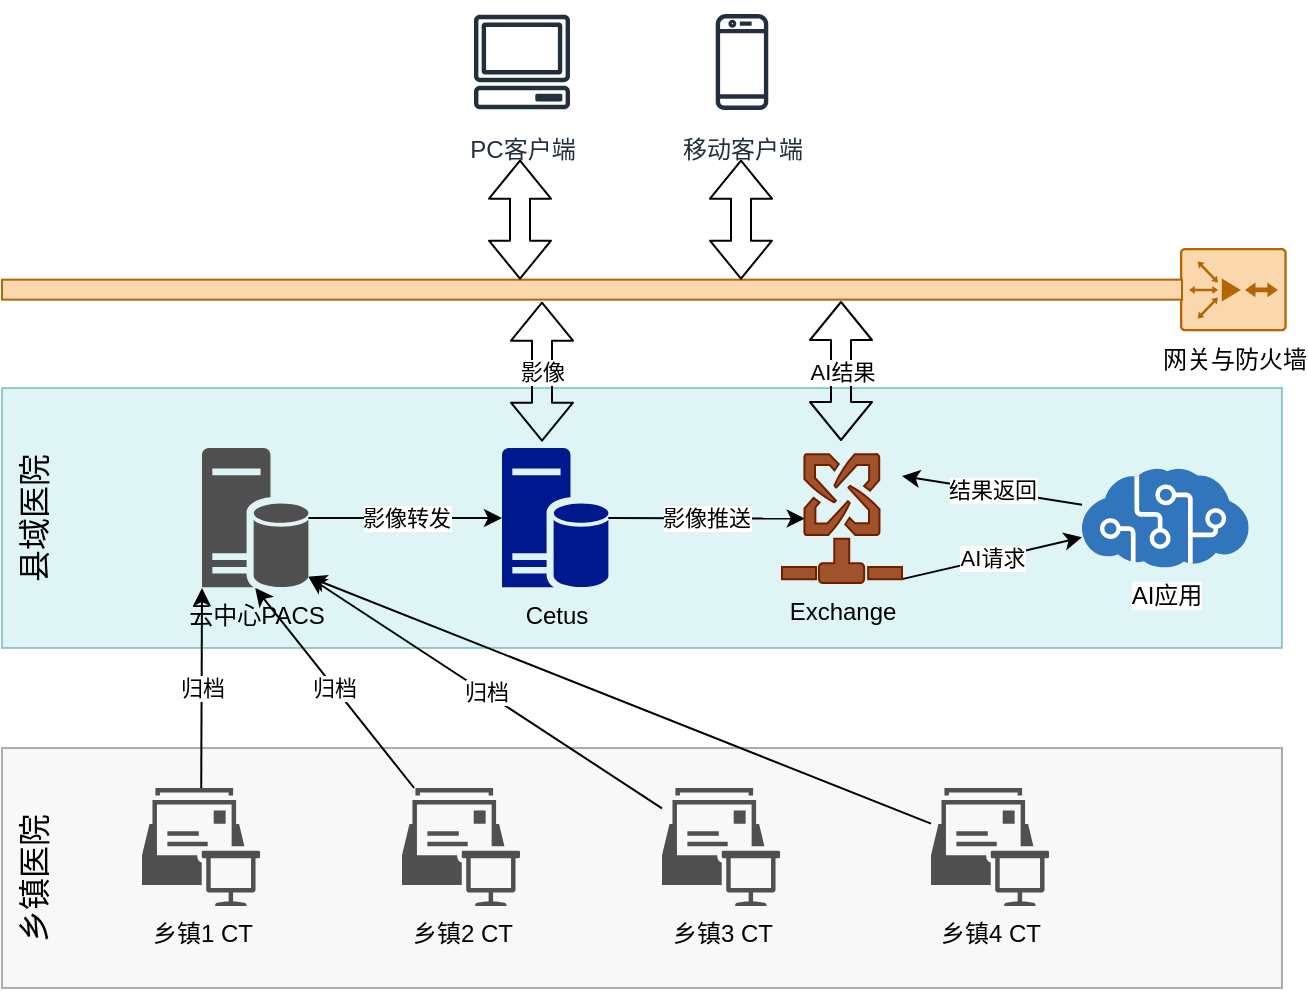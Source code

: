 <mxfile version="13.9.9" type="device"><diagram id="_Z6i35YRpneqdKwIMBIl" name="第 1 页"><mxGraphModel dx="852" dy="494" grid="1" gridSize="10" guides="1" tooltips="1" connect="1" arrows="1" fold="1" page="1" pageScale="1" pageWidth="1169" pageHeight="827" math="0" shadow="0"><root><mxCell id="0"/><mxCell id="1" parent="0"/><mxCell id="64IkM5hIvSufBhy6i66T-36" value="" style="rounded=0;whiteSpace=wrap;html=1;opacity=40;fillColor=#eeeeee;strokeColor=#36393d;" vertex="1" parent="1"><mxGeometry x="120" y="430" width="640" height="120" as="geometry"/></mxCell><mxCell id="64IkM5hIvSufBhy6i66T-35" value="" style="rounded=0;whiteSpace=wrap;html=1;fillColor=#b0e3e6;strokeColor=#0e8088;opacity=40;" vertex="1" parent="1"><mxGeometry x="120" y="250" width="640" height="130" as="geometry"/></mxCell><mxCell id="64IkM5hIvSufBhy6i66T-9" value="归档" style="rounded=0;orthogonalLoop=1;jettySize=auto;html=1;entryX=0;entryY=1;entryDx=0;entryDy=0;entryPerimeter=0;" edge="1" parent="1" source="64IkM5hIvSufBhy6i66T-2" target="64IkM5hIvSufBhy6i66T-5"><mxGeometry relative="1" as="geometry"/></mxCell><mxCell id="64IkM5hIvSufBhy6i66T-2" value="乡镇1 CT" style="pointerEvents=1;shadow=0;dashed=0;html=1;strokeColor=none;fillColor=#505050;labelPosition=center;verticalLabelPosition=bottom;verticalAlign=top;outlineConnect=0;align=center;shape=mxgraph.office.communications.equipment_mailbox;" vertex="1" parent="1"><mxGeometry x="190" y="450" width="59" height="59" as="geometry"/></mxCell><mxCell id="64IkM5hIvSufBhy6i66T-10" value="归档" style="rounded=0;orthogonalLoop=1;jettySize=auto;html=1;entryX=0.5;entryY=1;entryDx=0;entryDy=0;entryPerimeter=0;" edge="1" parent="1" source="64IkM5hIvSufBhy6i66T-3" target="64IkM5hIvSufBhy6i66T-5"><mxGeometry relative="1" as="geometry"/></mxCell><mxCell id="64IkM5hIvSufBhy6i66T-3" value="乡镇2 CT" style="pointerEvents=1;shadow=0;dashed=0;html=1;strokeColor=none;fillColor=#505050;labelPosition=center;verticalLabelPosition=bottom;verticalAlign=top;outlineConnect=0;align=center;shape=mxgraph.office.communications.equipment_mailbox;" vertex="1" parent="1"><mxGeometry x="320" y="450" width="59" height="59" as="geometry"/></mxCell><mxCell id="64IkM5hIvSufBhy6i66T-11" value="归档" style="edgeStyle=none;rounded=0;orthogonalLoop=1;jettySize=auto;html=1;entryX=1;entryY=0.92;entryDx=0;entryDy=0;entryPerimeter=0;" edge="1" parent="1" source="64IkM5hIvSufBhy6i66T-4" target="64IkM5hIvSufBhy6i66T-5"><mxGeometry relative="1" as="geometry"/></mxCell><mxCell id="64IkM5hIvSufBhy6i66T-4" value="乡镇3 CT" style="pointerEvents=1;shadow=0;dashed=0;html=1;strokeColor=none;fillColor=#505050;labelPosition=center;verticalLabelPosition=bottom;verticalAlign=top;outlineConnect=0;align=center;shape=mxgraph.office.communications.equipment_mailbox;" vertex="1" parent="1"><mxGeometry x="450" y="450" width="59" height="59" as="geometry"/></mxCell><mxCell id="64IkM5hIvSufBhy6i66T-12" value="影像转发" style="edgeStyle=none;rounded=0;orthogonalLoop=1;jettySize=auto;html=1;exitX=1;exitY=0.5;exitDx=0;exitDy=0;exitPerimeter=0;entryX=0;entryY=0.5;entryDx=0;entryDy=0;entryPerimeter=0;" edge="1" parent="1" source="64IkM5hIvSufBhy6i66T-5" target="64IkM5hIvSufBhy6i66T-6"><mxGeometry relative="1" as="geometry"/></mxCell><mxCell id="64IkM5hIvSufBhy6i66T-5" value="云中心PACS" style="aspect=fixed;pointerEvents=1;shadow=0;dashed=0;html=1;strokeColor=none;labelPosition=center;verticalLabelPosition=bottom;verticalAlign=top;align=center;shape=mxgraph.mscae.enterprise.database_server;fillColor=#505050;labelBackgroundColor=none;" vertex="1" parent="1"><mxGeometry x="220" y="280" width="53.2" height="70" as="geometry"/></mxCell><mxCell id="64IkM5hIvSufBhy6i66T-13" value="影像推送" style="edgeStyle=none;rounded=0;orthogonalLoop=1;jettySize=auto;html=1;exitX=1;exitY=0.5;exitDx=0;exitDy=0;exitPerimeter=0;entryX=0.19;entryY=0.5;entryDx=0;entryDy=0;entryPerimeter=0;" edge="1" parent="1" source="64IkM5hIvSufBhy6i66T-6" target="64IkM5hIvSufBhy6i66T-7"><mxGeometry relative="1" as="geometry"/></mxCell><mxCell id="64IkM5hIvSufBhy6i66T-6" value="Cetus" style="aspect=fixed;pointerEvents=1;shadow=0;dashed=0;html=1;strokeColor=none;labelPosition=center;verticalLabelPosition=bottom;verticalAlign=top;align=center;fillColor=#00188D;shape=mxgraph.mscae.enterprise.database_server" vertex="1" parent="1"><mxGeometry x="370" y="280" width="53.2" height="70" as="geometry"/></mxCell><mxCell id="64IkM5hIvSufBhy6i66T-25" value="AI请求" style="edgeStyle=none;rounded=0;orthogonalLoop=1;jettySize=auto;html=1;exitX=1;exitY=0.97;exitDx=0;exitDy=0;exitPerimeter=0;" edge="1" parent="1" source="64IkM5hIvSufBhy6i66T-7" target="64IkM5hIvSufBhy6i66T-8"><mxGeometry relative="1" as="geometry"/></mxCell><mxCell id="64IkM5hIvSufBhy6i66T-7" value="Exchange" style="pointerEvents=1;shadow=0;dashed=0;html=1;strokeColor=#6D1F00;labelPosition=center;verticalLabelPosition=bottom;verticalAlign=top;align=center;fillColor=#a0522d;shape=mxgraph.mscae.intune.exchange_connector;" vertex="1" parent="1"><mxGeometry x="510" y="283" width="60" height="64.5" as="geometry"/></mxCell><mxCell id="64IkM5hIvSufBhy6i66T-26" value="结果返回" style="edgeStyle=none;rounded=0;orthogonalLoop=1;jettySize=auto;html=1;entryX=1;entryY=0.171;entryDx=0;entryDy=0;entryPerimeter=0;" edge="1" parent="1" source="64IkM5hIvSufBhy6i66T-8" target="64IkM5hIvSufBhy6i66T-7"><mxGeometry relative="1" as="geometry"/></mxCell><mxCell id="64IkM5hIvSufBhy6i66T-8" value="AI应用" style="aspect=fixed;html=1;points=[];align=center;image;fontSize=12;image=img/lib/mscae/Cognitive_Services.svg;" vertex="1" parent="1"><mxGeometry x="660" y="290" width="83.33" height="50" as="geometry"/></mxCell><mxCell id="64IkM5hIvSufBhy6i66T-17" value="PC客户端" style="outlineConnect=0;fontColor=#232F3E;gradientColor=none;strokeColor=#232F3E;fillColor=#ffffff;dashed=0;verticalLabelPosition=bottom;verticalAlign=top;align=center;html=1;fontSize=12;fontStyle=0;aspect=fixed;shape=mxgraph.aws4.resourceIcon;resIcon=mxgraph.aws4.client;labelBackgroundColor=none;" vertex="1" parent="1"><mxGeometry x="350" y="57" width="60" height="60" as="geometry"/></mxCell><mxCell id="64IkM5hIvSufBhy6i66T-18" value="移动客户端" style="outlineConnect=0;fontColor=#232F3E;gradientColor=none;strokeColor=#232F3E;fillColor=#ffffff;dashed=0;verticalLabelPosition=bottom;verticalAlign=top;align=center;html=1;fontSize=12;fontStyle=0;aspect=fixed;shape=mxgraph.aws4.resourceIcon;resIcon=mxgraph.aws4.mobile_client;" vertex="1" parent="1"><mxGeometry x="460" y="57" width="60" height="60" as="geometry"/></mxCell><mxCell id="64IkM5hIvSufBhy6i66T-21" value="网关与防火墙" style="points=[[0.015,0.015,0],[0.985,0.015,0],[0.985,0.985,0],[0.015,0.985,0],[0.25,0,0],[0.5,0,0],[0.75,0,0],[1,0.25,0],[1,0.5,0],[1,0.75,0],[0.75,1,0],[0.5,1,0],[0.25,1,0],[0,0.75,0],[0,0.5,0],[0,0.25,0]];verticalLabelPosition=bottom;html=1;verticalAlign=top;aspect=fixed;align=center;pointerEvents=1;shape=mxgraph.cisco19.rect;prIcon=router_with_firewall2;strokeColor=#B46504;fillColor=#FAD7AC;" vertex="1" parent="1"><mxGeometry x="709" y="180" width="53.33" height="41.66" as="geometry"/></mxCell><mxCell id="64IkM5hIvSufBhy6i66T-22" value="" style="rounded=0;whiteSpace=wrap;html=1;strokeColor=#b46504;fillColor=#FAD7AC;" vertex="1" parent="1"><mxGeometry x="120" y="195.83" width="590" height="10" as="geometry"/></mxCell><mxCell id="64IkM5hIvSufBhy6i66T-29" value="AI结果" style="shape=flexArrow;endArrow=classic;startArrow=classic;html=1;" edge="1" parent="1"><mxGeometry width="50" height="50" relative="1" as="geometry"><mxPoint x="539.5" y="276.5" as="sourcePoint"/><mxPoint x="539.5" y="206.5" as="targetPoint"/></mxGeometry></mxCell><mxCell id="64IkM5hIvSufBhy6i66T-30" value="影像" style="shape=flexArrow;endArrow=classic;startArrow=classic;html=1;" edge="1" parent="1"><mxGeometry width="50" height="50" relative="1" as="geometry"><mxPoint x="390" y="276.83" as="sourcePoint"/><mxPoint x="390" y="206.83" as="targetPoint"/></mxGeometry></mxCell><mxCell id="64IkM5hIvSufBhy6i66T-31" value="" style="shape=flexArrow;endArrow=classic;startArrow=classic;html=1;" edge="1" parent="1"><mxGeometry width="50" height="50" relative="1" as="geometry"><mxPoint x="379" y="195.83" as="sourcePoint"/><mxPoint x="379" y="135.83" as="targetPoint"/></mxGeometry></mxCell><mxCell id="64IkM5hIvSufBhy6i66T-33" value="" style="shape=flexArrow;endArrow=classic;startArrow=classic;html=1;" edge="1" parent="1"><mxGeometry width="50" height="50" relative="1" as="geometry"><mxPoint x="489.5" y="195.83" as="sourcePoint"/><mxPoint x="489.5" y="135.83" as="targetPoint"/></mxGeometry></mxCell><mxCell id="64IkM5hIvSufBhy6i66T-37" value="县域医院" style="text;html=1;strokeColor=none;fillColor=none;align=center;verticalAlign=top;whiteSpace=wrap;rounded=0;opacity=40;horizontal=0;fontSize=16;" vertex="1" parent="1"><mxGeometry x="120" y="280" width="40" height="70" as="geometry"/></mxCell><mxCell id="64IkM5hIvSufBhy6i66T-39" value="乡镇医院" style="text;html=1;strokeColor=none;fillColor=none;align=center;verticalAlign=top;whiteSpace=wrap;rounded=0;opacity=40;horizontal=0;fontSize=16;" vertex="1" parent="1"><mxGeometry x="120" y="460" width="40" height="70" as="geometry"/></mxCell><mxCell id="64IkM5hIvSufBhy6i66T-41" style="edgeStyle=none;rounded=0;orthogonalLoop=1;jettySize=auto;html=1;entryX=1;entryY=0.92;entryDx=0;entryDy=0;entryPerimeter=0;fontSize=16;" edge="1" parent="1" source="64IkM5hIvSufBhy6i66T-40" target="64IkM5hIvSufBhy6i66T-5"><mxGeometry relative="1" as="geometry"/></mxCell><mxCell id="64IkM5hIvSufBhy6i66T-40" value="乡镇4 CT" style="pointerEvents=1;shadow=0;dashed=0;html=1;strokeColor=none;fillColor=#505050;labelPosition=center;verticalLabelPosition=bottom;verticalAlign=top;outlineConnect=0;align=center;shape=mxgraph.office.communications.equipment_mailbox;" vertex="1" parent="1"><mxGeometry x="584.5" y="450" width="59" height="59" as="geometry"/></mxCell></root></mxGraphModel></diagram></mxfile>